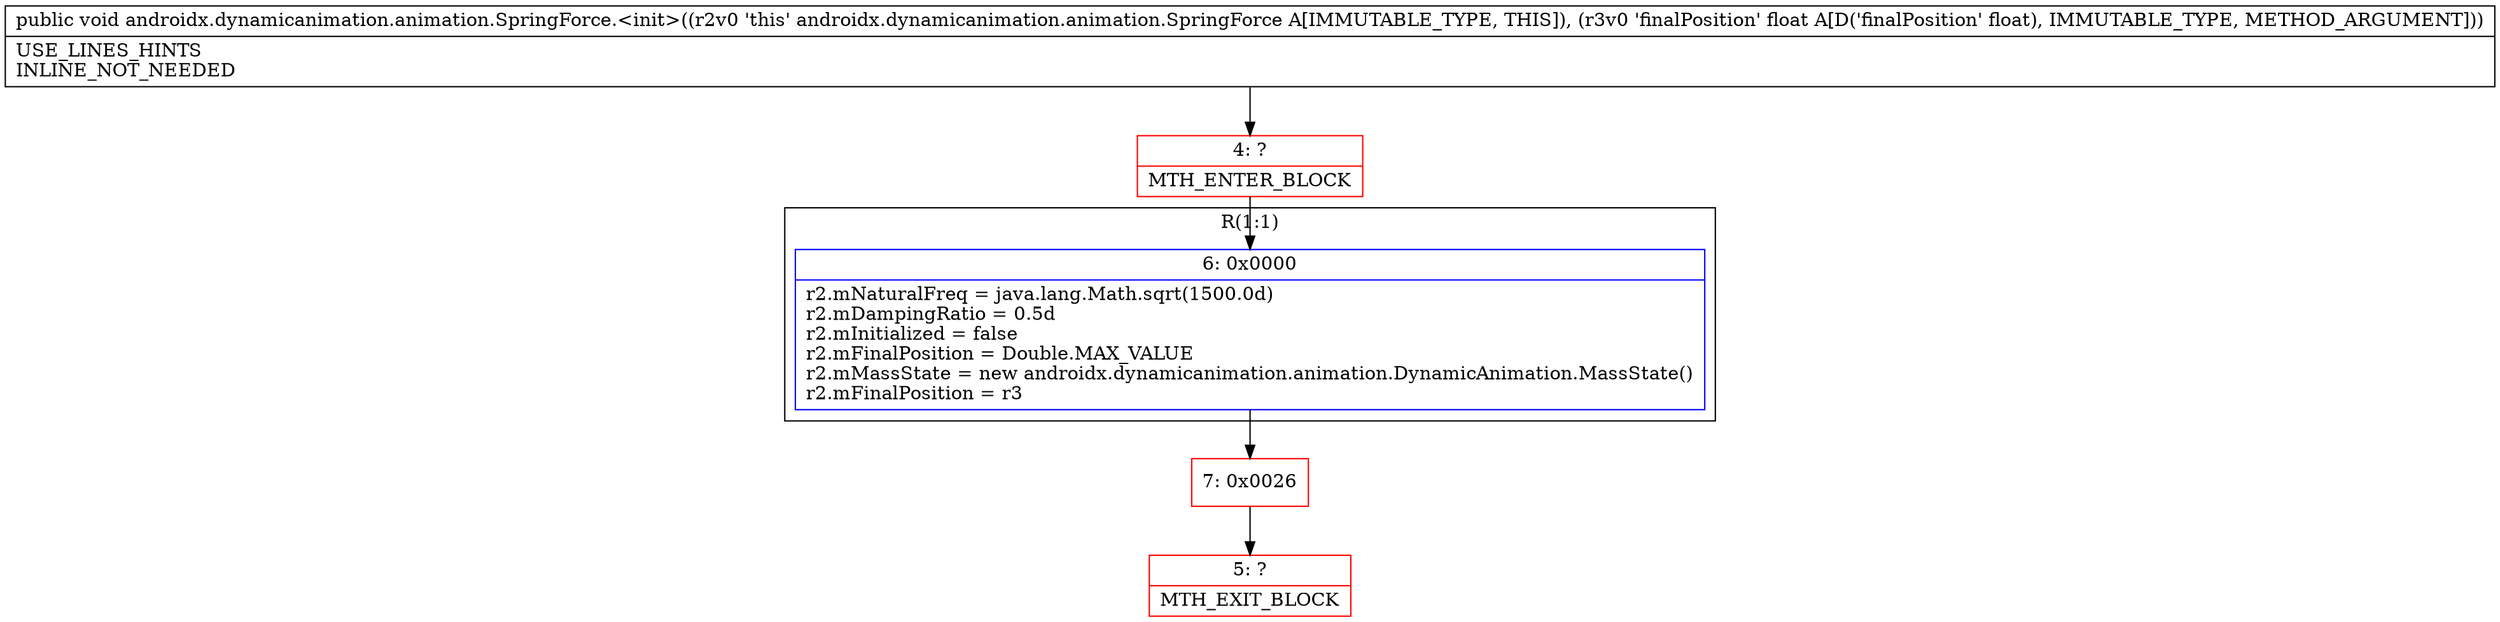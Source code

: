 digraph "CFG forandroidx.dynamicanimation.animation.SpringForce.\<init\>(F)V" {
subgraph cluster_Region_829857332 {
label = "R(1:1)";
node [shape=record,color=blue];
Node_6 [shape=record,label="{6\:\ 0x0000|r2.mNaturalFreq = java.lang.Math.sqrt(1500.0d)\lr2.mDampingRatio = 0.5d\lr2.mInitialized = false\lr2.mFinalPosition = Double.MAX_VALUE\lr2.mMassState = new androidx.dynamicanimation.animation.DynamicAnimation.MassState()\lr2.mFinalPosition = r3\l}"];
}
Node_4 [shape=record,color=red,label="{4\:\ ?|MTH_ENTER_BLOCK\l}"];
Node_7 [shape=record,color=red,label="{7\:\ 0x0026}"];
Node_5 [shape=record,color=red,label="{5\:\ ?|MTH_EXIT_BLOCK\l}"];
MethodNode[shape=record,label="{public void androidx.dynamicanimation.animation.SpringForce.\<init\>((r2v0 'this' androidx.dynamicanimation.animation.SpringForce A[IMMUTABLE_TYPE, THIS]), (r3v0 'finalPosition' float A[D('finalPosition' float), IMMUTABLE_TYPE, METHOD_ARGUMENT]))  | USE_LINES_HINTS\lINLINE_NOT_NEEDED\l}"];
MethodNode -> Node_4;Node_6 -> Node_7;
Node_4 -> Node_6;
Node_7 -> Node_5;
}


